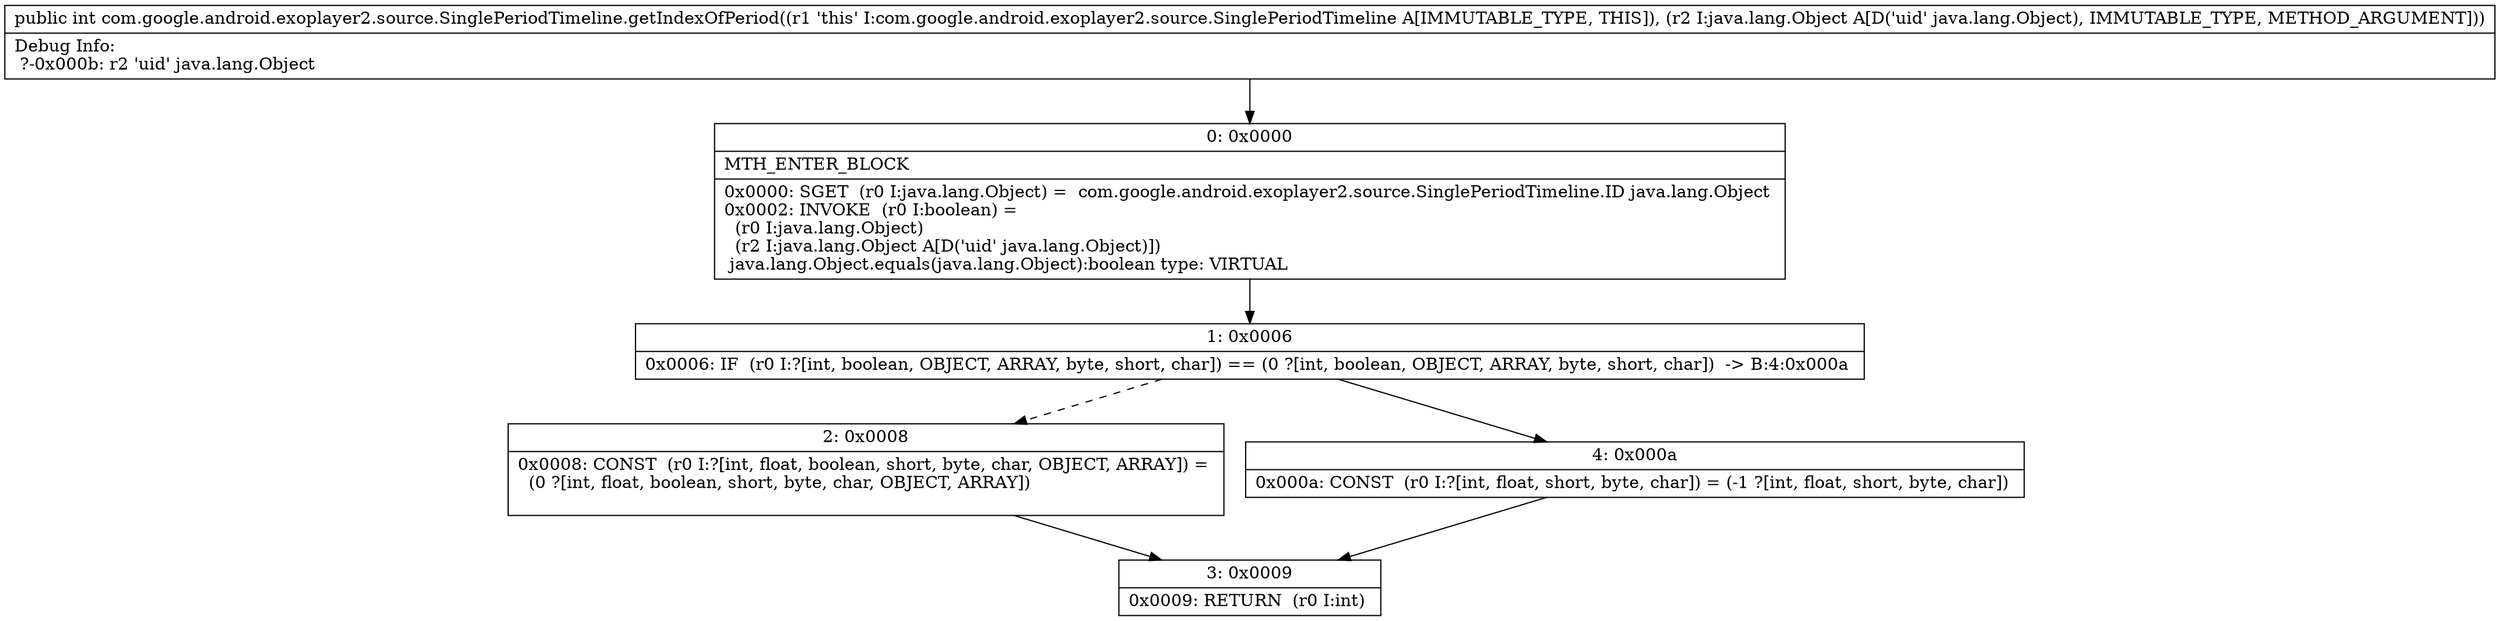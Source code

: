 digraph "CFG forcom.google.android.exoplayer2.source.SinglePeriodTimeline.getIndexOfPeriod(Ljava\/lang\/Object;)I" {
Node_0 [shape=record,label="{0\:\ 0x0000|MTH_ENTER_BLOCK\l|0x0000: SGET  (r0 I:java.lang.Object) =  com.google.android.exoplayer2.source.SinglePeriodTimeline.ID java.lang.Object \l0x0002: INVOKE  (r0 I:boolean) = \l  (r0 I:java.lang.Object)\l  (r2 I:java.lang.Object A[D('uid' java.lang.Object)])\l java.lang.Object.equals(java.lang.Object):boolean type: VIRTUAL \l}"];
Node_1 [shape=record,label="{1\:\ 0x0006|0x0006: IF  (r0 I:?[int, boolean, OBJECT, ARRAY, byte, short, char]) == (0 ?[int, boolean, OBJECT, ARRAY, byte, short, char])  \-\> B:4:0x000a \l}"];
Node_2 [shape=record,label="{2\:\ 0x0008|0x0008: CONST  (r0 I:?[int, float, boolean, short, byte, char, OBJECT, ARRAY]) = \l  (0 ?[int, float, boolean, short, byte, char, OBJECT, ARRAY])\l \l}"];
Node_3 [shape=record,label="{3\:\ 0x0009|0x0009: RETURN  (r0 I:int) \l}"];
Node_4 [shape=record,label="{4\:\ 0x000a|0x000a: CONST  (r0 I:?[int, float, short, byte, char]) = (\-1 ?[int, float, short, byte, char]) \l}"];
MethodNode[shape=record,label="{public int com.google.android.exoplayer2.source.SinglePeriodTimeline.getIndexOfPeriod((r1 'this' I:com.google.android.exoplayer2.source.SinglePeriodTimeline A[IMMUTABLE_TYPE, THIS]), (r2 I:java.lang.Object A[D('uid' java.lang.Object), IMMUTABLE_TYPE, METHOD_ARGUMENT]))  | Debug Info:\l  ?\-0x000b: r2 'uid' java.lang.Object\l}"];
MethodNode -> Node_0;
Node_0 -> Node_1;
Node_1 -> Node_2[style=dashed];
Node_1 -> Node_4;
Node_2 -> Node_3;
Node_4 -> Node_3;
}

